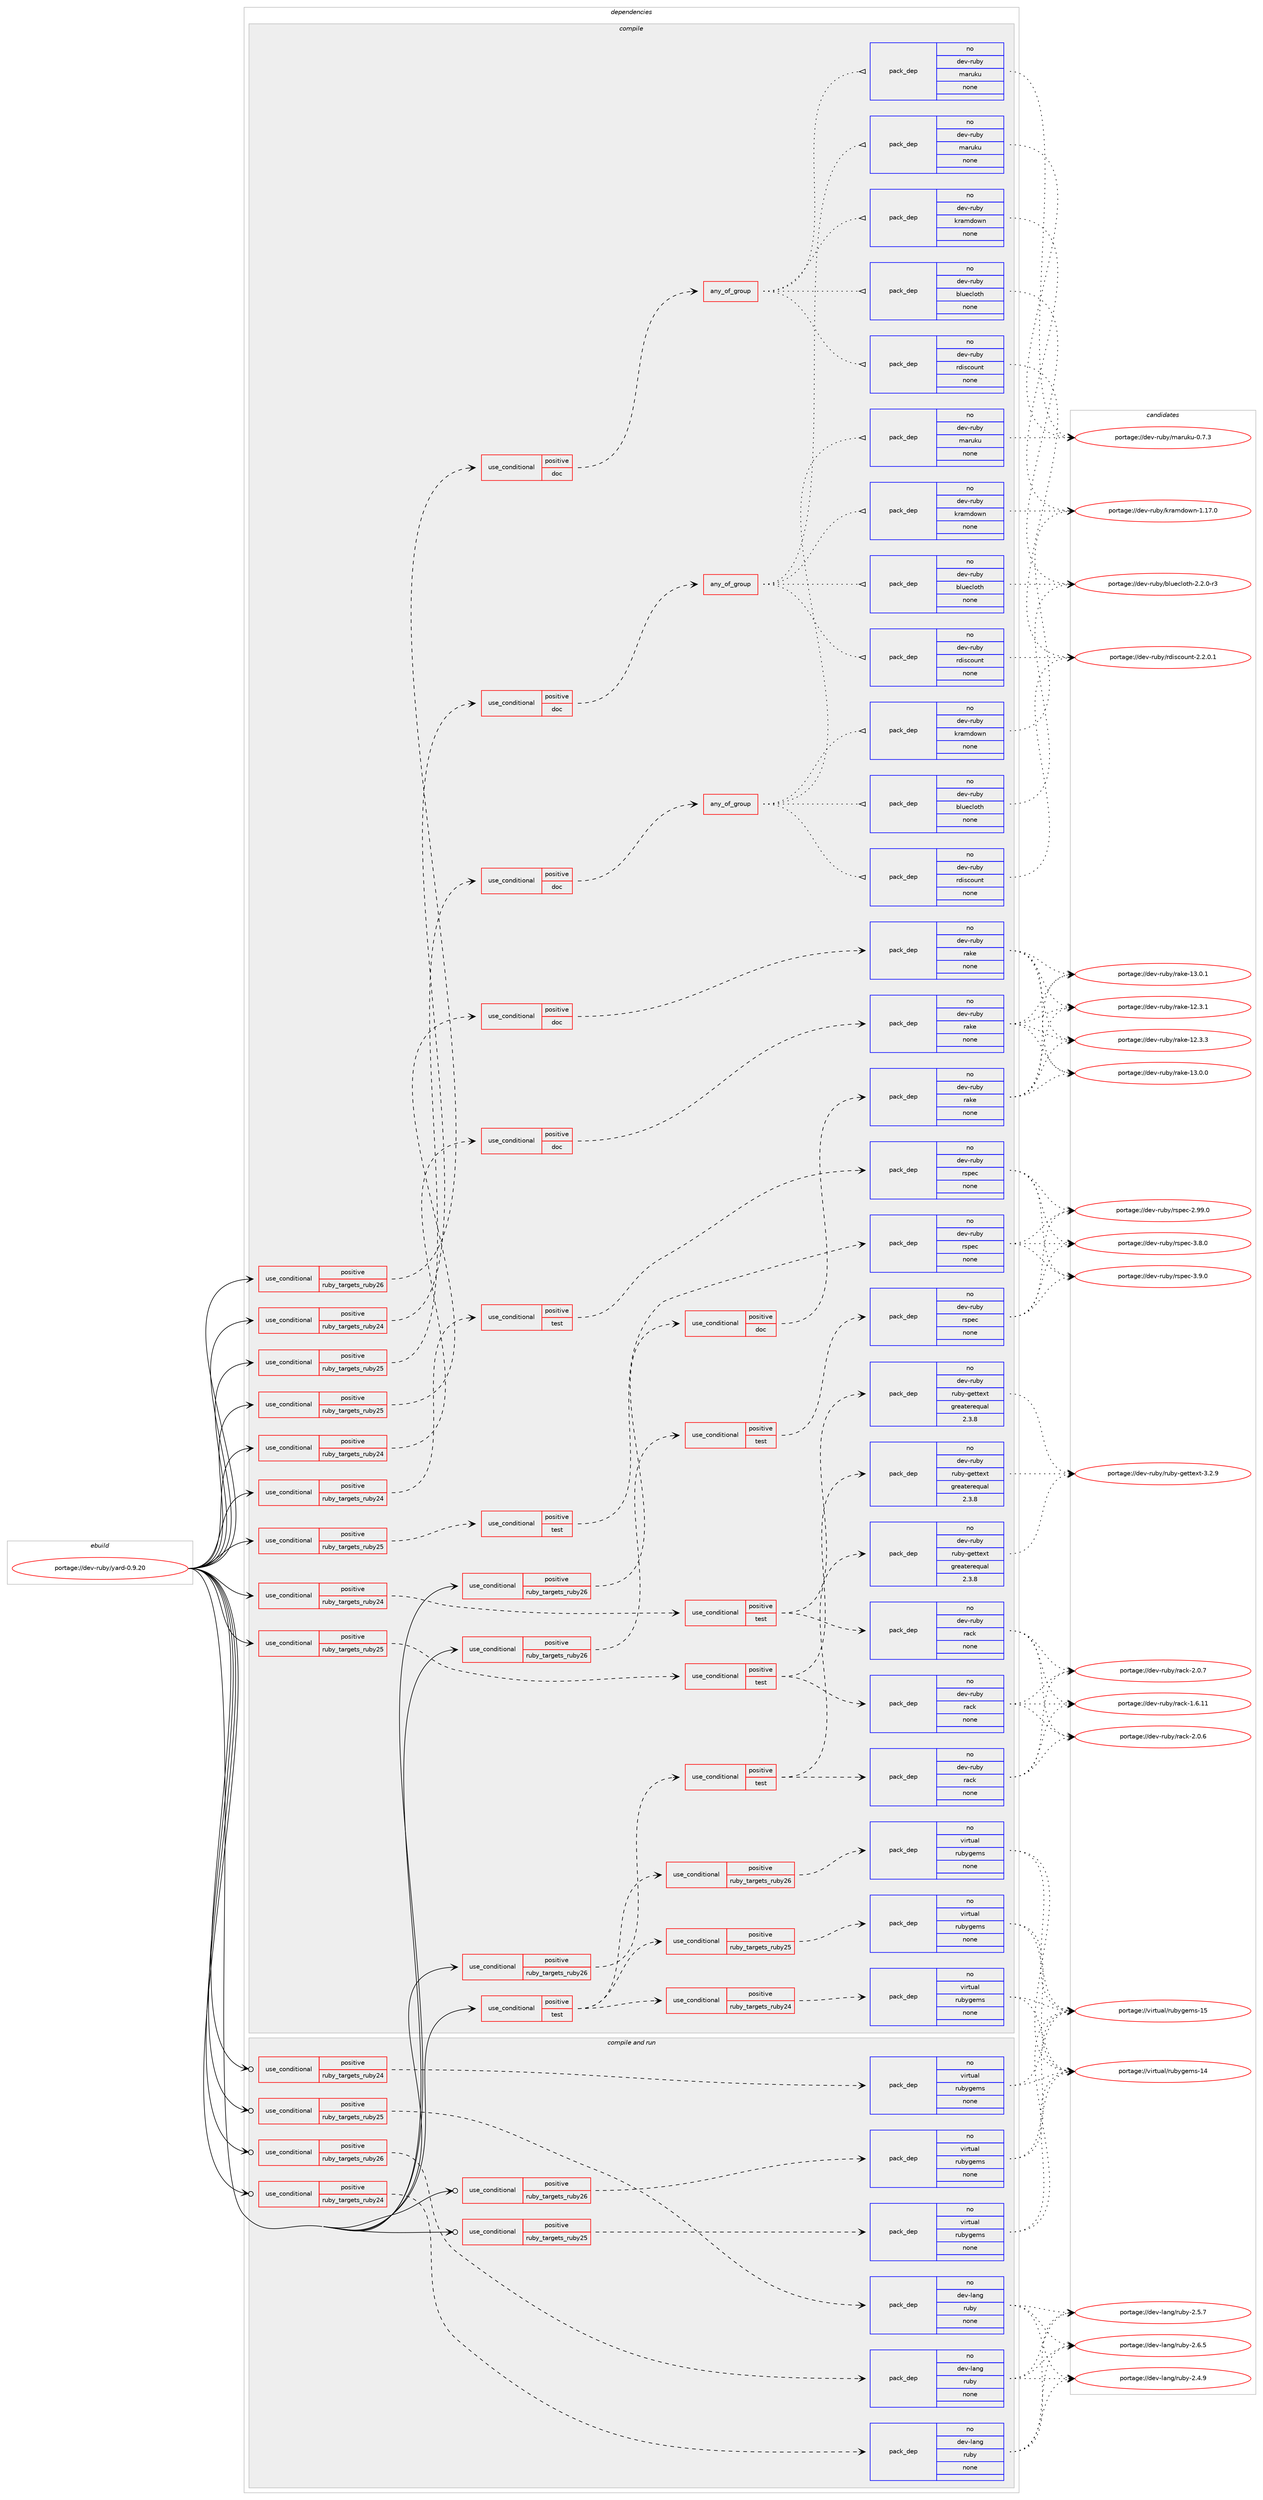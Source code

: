 digraph prolog {

# *************
# Graph options
# *************

newrank=true;
concentrate=true;
compound=true;
graph [rankdir=LR,fontname=Helvetica,fontsize=10,ranksep=1.5];#, ranksep=2.5, nodesep=0.2];
edge  [arrowhead=vee];
node  [fontname=Helvetica,fontsize=10];

# **********
# The ebuild
# **********

subgraph cluster_leftcol {
color=gray;
rank=same;
label=<<i>ebuild</i>>;
id [label="portage://dev-ruby/yard-0.9.20", color=red, width=4, href="../dev-ruby/yard-0.9.20.svg"];
}

# ****************
# The dependencies
# ****************

subgraph cluster_midcol {
color=gray;
label=<<i>dependencies</i>>;
subgraph cluster_compile {
fillcolor="#eeeeee";
style=filled;
label=<<i>compile</i>>;
subgraph cond69970 {
dependency256598 [label=<<TABLE BORDER="0" CELLBORDER="1" CELLSPACING="0" CELLPADDING="4"><TR><TD ROWSPAN="3" CELLPADDING="10">use_conditional</TD></TR><TR><TD>positive</TD></TR><TR><TD>ruby_targets_ruby24</TD></TR></TABLE>>, shape=none, color=red];
subgraph cond69971 {
dependency256599 [label=<<TABLE BORDER="0" CELLBORDER="1" CELLSPACING="0" CELLPADDING="4"><TR><TD ROWSPAN="3" CELLPADDING="10">use_conditional</TD></TR><TR><TD>positive</TD></TR><TR><TD>doc</TD></TR></TABLE>>, shape=none, color=red];
subgraph any3488 {
dependency256600 [label=<<TABLE BORDER="0" CELLBORDER="1" CELLSPACING="0" CELLPADDING="4"><TR><TD CELLPADDING="10">any_of_group</TD></TR></TABLE>>, shape=none, color=red];subgraph pack183065 {
dependency256601 [label=<<TABLE BORDER="0" CELLBORDER="1" CELLSPACING="0" CELLPADDING="4" WIDTH="220"><TR><TD ROWSPAN="6" CELLPADDING="30">pack_dep</TD></TR><TR><TD WIDTH="110">no</TD></TR><TR><TD>dev-ruby</TD></TR><TR><TD>maruku</TD></TR><TR><TD>none</TD></TR><TR><TD></TD></TR></TABLE>>, shape=none, color=blue];
}
dependency256600:e -> dependency256601:w [weight=20,style="dotted",arrowhead="oinv"];
subgraph pack183066 {
dependency256602 [label=<<TABLE BORDER="0" CELLBORDER="1" CELLSPACING="0" CELLPADDING="4" WIDTH="220"><TR><TD ROWSPAN="6" CELLPADDING="30">pack_dep</TD></TR><TR><TD WIDTH="110">no</TD></TR><TR><TD>dev-ruby</TD></TR><TR><TD>rdiscount</TD></TR><TR><TD>none</TD></TR><TR><TD></TD></TR></TABLE>>, shape=none, color=blue];
}
dependency256600:e -> dependency256602:w [weight=20,style="dotted",arrowhead="oinv"];
subgraph pack183067 {
dependency256603 [label=<<TABLE BORDER="0" CELLBORDER="1" CELLSPACING="0" CELLPADDING="4" WIDTH="220"><TR><TD ROWSPAN="6" CELLPADDING="30">pack_dep</TD></TR><TR><TD WIDTH="110">no</TD></TR><TR><TD>dev-ruby</TD></TR><TR><TD>bluecloth</TD></TR><TR><TD>none</TD></TR><TR><TD></TD></TR></TABLE>>, shape=none, color=blue];
}
dependency256600:e -> dependency256603:w [weight=20,style="dotted",arrowhead="oinv"];
subgraph pack183068 {
dependency256604 [label=<<TABLE BORDER="0" CELLBORDER="1" CELLSPACING="0" CELLPADDING="4" WIDTH="220"><TR><TD ROWSPAN="6" CELLPADDING="30">pack_dep</TD></TR><TR><TD WIDTH="110">no</TD></TR><TR><TD>dev-ruby</TD></TR><TR><TD>kramdown</TD></TR><TR><TD>none</TD></TR><TR><TD></TD></TR></TABLE>>, shape=none, color=blue];
}
dependency256600:e -> dependency256604:w [weight=20,style="dotted",arrowhead="oinv"];
}
dependency256599:e -> dependency256600:w [weight=20,style="dashed",arrowhead="vee"];
}
dependency256598:e -> dependency256599:w [weight=20,style="dashed",arrowhead="vee"];
}
id:e -> dependency256598:w [weight=20,style="solid",arrowhead="vee"];
subgraph cond69972 {
dependency256605 [label=<<TABLE BORDER="0" CELLBORDER="1" CELLSPACING="0" CELLPADDING="4"><TR><TD ROWSPAN="3" CELLPADDING="10">use_conditional</TD></TR><TR><TD>positive</TD></TR><TR><TD>ruby_targets_ruby24</TD></TR></TABLE>>, shape=none, color=red];
subgraph cond69973 {
dependency256606 [label=<<TABLE BORDER="0" CELLBORDER="1" CELLSPACING="0" CELLPADDING="4"><TR><TD ROWSPAN="3" CELLPADDING="10">use_conditional</TD></TR><TR><TD>positive</TD></TR><TR><TD>doc</TD></TR></TABLE>>, shape=none, color=red];
subgraph pack183069 {
dependency256607 [label=<<TABLE BORDER="0" CELLBORDER="1" CELLSPACING="0" CELLPADDING="4" WIDTH="220"><TR><TD ROWSPAN="6" CELLPADDING="30">pack_dep</TD></TR><TR><TD WIDTH="110">no</TD></TR><TR><TD>dev-ruby</TD></TR><TR><TD>rake</TD></TR><TR><TD>none</TD></TR><TR><TD></TD></TR></TABLE>>, shape=none, color=blue];
}
dependency256606:e -> dependency256607:w [weight=20,style="dashed",arrowhead="vee"];
}
dependency256605:e -> dependency256606:w [weight=20,style="dashed",arrowhead="vee"];
}
id:e -> dependency256605:w [weight=20,style="solid",arrowhead="vee"];
subgraph cond69974 {
dependency256608 [label=<<TABLE BORDER="0" CELLBORDER="1" CELLSPACING="0" CELLPADDING="4"><TR><TD ROWSPAN="3" CELLPADDING="10">use_conditional</TD></TR><TR><TD>positive</TD></TR><TR><TD>ruby_targets_ruby24</TD></TR></TABLE>>, shape=none, color=red];
subgraph cond69975 {
dependency256609 [label=<<TABLE BORDER="0" CELLBORDER="1" CELLSPACING="0" CELLPADDING="4"><TR><TD ROWSPAN="3" CELLPADDING="10">use_conditional</TD></TR><TR><TD>positive</TD></TR><TR><TD>test</TD></TR></TABLE>>, shape=none, color=red];
subgraph pack183070 {
dependency256610 [label=<<TABLE BORDER="0" CELLBORDER="1" CELLSPACING="0" CELLPADDING="4" WIDTH="220"><TR><TD ROWSPAN="6" CELLPADDING="30">pack_dep</TD></TR><TR><TD WIDTH="110">no</TD></TR><TR><TD>dev-ruby</TD></TR><TR><TD>rspec</TD></TR><TR><TD>none</TD></TR><TR><TD></TD></TR></TABLE>>, shape=none, color=blue];
}
dependency256609:e -> dependency256610:w [weight=20,style="dashed",arrowhead="vee"];
}
dependency256608:e -> dependency256609:w [weight=20,style="dashed",arrowhead="vee"];
}
id:e -> dependency256608:w [weight=20,style="solid",arrowhead="vee"];
subgraph cond69976 {
dependency256611 [label=<<TABLE BORDER="0" CELLBORDER="1" CELLSPACING="0" CELLPADDING="4"><TR><TD ROWSPAN="3" CELLPADDING="10">use_conditional</TD></TR><TR><TD>positive</TD></TR><TR><TD>ruby_targets_ruby24</TD></TR></TABLE>>, shape=none, color=red];
subgraph cond69977 {
dependency256612 [label=<<TABLE BORDER="0" CELLBORDER="1" CELLSPACING="0" CELLPADDING="4"><TR><TD ROWSPAN="3" CELLPADDING="10">use_conditional</TD></TR><TR><TD>positive</TD></TR><TR><TD>test</TD></TR></TABLE>>, shape=none, color=red];
subgraph pack183071 {
dependency256613 [label=<<TABLE BORDER="0" CELLBORDER="1" CELLSPACING="0" CELLPADDING="4" WIDTH="220"><TR><TD ROWSPAN="6" CELLPADDING="30">pack_dep</TD></TR><TR><TD WIDTH="110">no</TD></TR><TR><TD>dev-ruby</TD></TR><TR><TD>ruby-gettext</TD></TR><TR><TD>greaterequal</TD></TR><TR><TD>2.3.8</TD></TR></TABLE>>, shape=none, color=blue];
}
dependency256612:e -> dependency256613:w [weight=20,style="dashed",arrowhead="vee"];
subgraph pack183072 {
dependency256614 [label=<<TABLE BORDER="0" CELLBORDER="1" CELLSPACING="0" CELLPADDING="4" WIDTH="220"><TR><TD ROWSPAN="6" CELLPADDING="30">pack_dep</TD></TR><TR><TD WIDTH="110">no</TD></TR><TR><TD>dev-ruby</TD></TR><TR><TD>rack</TD></TR><TR><TD>none</TD></TR><TR><TD></TD></TR></TABLE>>, shape=none, color=blue];
}
dependency256612:e -> dependency256614:w [weight=20,style="dashed",arrowhead="vee"];
}
dependency256611:e -> dependency256612:w [weight=20,style="dashed",arrowhead="vee"];
}
id:e -> dependency256611:w [weight=20,style="solid",arrowhead="vee"];
subgraph cond69978 {
dependency256615 [label=<<TABLE BORDER="0" CELLBORDER="1" CELLSPACING="0" CELLPADDING="4"><TR><TD ROWSPAN="3" CELLPADDING="10">use_conditional</TD></TR><TR><TD>positive</TD></TR><TR><TD>ruby_targets_ruby25</TD></TR></TABLE>>, shape=none, color=red];
subgraph cond69979 {
dependency256616 [label=<<TABLE BORDER="0" CELLBORDER="1" CELLSPACING="0" CELLPADDING="4"><TR><TD ROWSPAN="3" CELLPADDING="10">use_conditional</TD></TR><TR><TD>positive</TD></TR><TR><TD>doc</TD></TR></TABLE>>, shape=none, color=red];
subgraph any3489 {
dependency256617 [label=<<TABLE BORDER="0" CELLBORDER="1" CELLSPACING="0" CELLPADDING="4"><TR><TD CELLPADDING="10">any_of_group</TD></TR></TABLE>>, shape=none, color=red];subgraph pack183073 {
dependency256618 [label=<<TABLE BORDER="0" CELLBORDER="1" CELLSPACING="0" CELLPADDING="4" WIDTH="220"><TR><TD ROWSPAN="6" CELLPADDING="30">pack_dep</TD></TR><TR><TD WIDTH="110">no</TD></TR><TR><TD>dev-ruby</TD></TR><TR><TD>maruku</TD></TR><TR><TD>none</TD></TR><TR><TD></TD></TR></TABLE>>, shape=none, color=blue];
}
dependency256617:e -> dependency256618:w [weight=20,style="dotted",arrowhead="oinv"];
subgraph pack183074 {
dependency256619 [label=<<TABLE BORDER="0" CELLBORDER="1" CELLSPACING="0" CELLPADDING="4" WIDTH="220"><TR><TD ROWSPAN="6" CELLPADDING="30">pack_dep</TD></TR><TR><TD WIDTH="110">no</TD></TR><TR><TD>dev-ruby</TD></TR><TR><TD>rdiscount</TD></TR><TR><TD>none</TD></TR><TR><TD></TD></TR></TABLE>>, shape=none, color=blue];
}
dependency256617:e -> dependency256619:w [weight=20,style="dotted",arrowhead="oinv"];
subgraph pack183075 {
dependency256620 [label=<<TABLE BORDER="0" CELLBORDER="1" CELLSPACING="0" CELLPADDING="4" WIDTH="220"><TR><TD ROWSPAN="6" CELLPADDING="30">pack_dep</TD></TR><TR><TD WIDTH="110">no</TD></TR><TR><TD>dev-ruby</TD></TR><TR><TD>bluecloth</TD></TR><TR><TD>none</TD></TR><TR><TD></TD></TR></TABLE>>, shape=none, color=blue];
}
dependency256617:e -> dependency256620:w [weight=20,style="dotted",arrowhead="oinv"];
subgraph pack183076 {
dependency256621 [label=<<TABLE BORDER="0" CELLBORDER="1" CELLSPACING="0" CELLPADDING="4" WIDTH="220"><TR><TD ROWSPAN="6" CELLPADDING="30">pack_dep</TD></TR><TR><TD WIDTH="110">no</TD></TR><TR><TD>dev-ruby</TD></TR><TR><TD>kramdown</TD></TR><TR><TD>none</TD></TR><TR><TD></TD></TR></TABLE>>, shape=none, color=blue];
}
dependency256617:e -> dependency256621:w [weight=20,style="dotted",arrowhead="oinv"];
}
dependency256616:e -> dependency256617:w [weight=20,style="dashed",arrowhead="vee"];
}
dependency256615:e -> dependency256616:w [weight=20,style="dashed",arrowhead="vee"];
}
id:e -> dependency256615:w [weight=20,style="solid",arrowhead="vee"];
subgraph cond69980 {
dependency256622 [label=<<TABLE BORDER="0" CELLBORDER="1" CELLSPACING="0" CELLPADDING="4"><TR><TD ROWSPAN="3" CELLPADDING="10">use_conditional</TD></TR><TR><TD>positive</TD></TR><TR><TD>ruby_targets_ruby25</TD></TR></TABLE>>, shape=none, color=red];
subgraph cond69981 {
dependency256623 [label=<<TABLE BORDER="0" CELLBORDER="1" CELLSPACING="0" CELLPADDING="4"><TR><TD ROWSPAN="3" CELLPADDING="10">use_conditional</TD></TR><TR><TD>positive</TD></TR><TR><TD>doc</TD></TR></TABLE>>, shape=none, color=red];
subgraph pack183077 {
dependency256624 [label=<<TABLE BORDER="0" CELLBORDER="1" CELLSPACING="0" CELLPADDING="4" WIDTH="220"><TR><TD ROWSPAN="6" CELLPADDING="30">pack_dep</TD></TR><TR><TD WIDTH="110">no</TD></TR><TR><TD>dev-ruby</TD></TR><TR><TD>rake</TD></TR><TR><TD>none</TD></TR><TR><TD></TD></TR></TABLE>>, shape=none, color=blue];
}
dependency256623:e -> dependency256624:w [weight=20,style="dashed",arrowhead="vee"];
}
dependency256622:e -> dependency256623:w [weight=20,style="dashed",arrowhead="vee"];
}
id:e -> dependency256622:w [weight=20,style="solid",arrowhead="vee"];
subgraph cond69982 {
dependency256625 [label=<<TABLE BORDER="0" CELLBORDER="1" CELLSPACING="0" CELLPADDING="4"><TR><TD ROWSPAN="3" CELLPADDING="10">use_conditional</TD></TR><TR><TD>positive</TD></TR><TR><TD>ruby_targets_ruby25</TD></TR></TABLE>>, shape=none, color=red];
subgraph cond69983 {
dependency256626 [label=<<TABLE BORDER="0" CELLBORDER="1" CELLSPACING="0" CELLPADDING="4"><TR><TD ROWSPAN="3" CELLPADDING="10">use_conditional</TD></TR><TR><TD>positive</TD></TR><TR><TD>test</TD></TR></TABLE>>, shape=none, color=red];
subgraph pack183078 {
dependency256627 [label=<<TABLE BORDER="0" CELLBORDER="1" CELLSPACING="0" CELLPADDING="4" WIDTH="220"><TR><TD ROWSPAN="6" CELLPADDING="30">pack_dep</TD></TR><TR><TD WIDTH="110">no</TD></TR><TR><TD>dev-ruby</TD></TR><TR><TD>rspec</TD></TR><TR><TD>none</TD></TR><TR><TD></TD></TR></TABLE>>, shape=none, color=blue];
}
dependency256626:e -> dependency256627:w [weight=20,style="dashed",arrowhead="vee"];
}
dependency256625:e -> dependency256626:w [weight=20,style="dashed",arrowhead="vee"];
}
id:e -> dependency256625:w [weight=20,style="solid",arrowhead="vee"];
subgraph cond69984 {
dependency256628 [label=<<TABLE BORDER="0" CELLBORDER="1" CELLSPACING="0" CELLPADDING="4"><TR><TD ROWSPAN="3" CELLPADDING="10">use_conditional</TD></TR><TR><TD>positive</TD></TR><TR><TD>ruby_targets_ruby25</TD></TR></TABLE>>, shape=none, color=red];
subgraph cond69985 {
dependency256629 [label=<<TABLE BORDER="0" CELLBORDER="1" CELLSPACING="0" CELLPADDING="4"><TR><TD ROWSPAN="3" CELLPADDING="10">use_conditional</TD></TR><TR><TD>positive</TD></TR><TR><TD>test</TD></TR></TABLE>>, shape=none, color=red];
subgraph pack183079 {
dependency256630 [label=<<TABLE BORDER="0" CELLBORDER="1" CELLSPACING="0" CELLPADDING="4" WIDTH="220"><TR><TD ROWSPAN="6" CELLPADDING="30">pack_dep</TD></TR><TR><TD WIDTH="110">no</TD></TR><TR><TD>dev-ruby</TD></TR><TR><TD>ruby-gettext</TD></TR><TR><TD>greaterequal</TD></TR><TR><TD>2.3.8</TD></TR></TABLE>>, shape=none, color=blue];
}
dependency256629:e -> dependency256630:w [weight=20,style="dashed",arrowhead="vee"];
subgraph pack183080 {
dependency256631 [label=<<TABLE BORDER="0" CELLBORDER="1" CELLSPACING="0" CELLPADDING="4" WIDTH="220"><TR><TD ROWSPAN="6" CELLPADDING="30">pack_dep</TD></TR><TR><TD WIDTH="110">no</TD></TR><TR><TD>dev-ruby</TD></TR><TR><TD>rack</TD></TR><TR><TD>none</TD></TR><TR><TD></TD></TR></TABLE>>, shape=none, color=blue];
}
dependency256629:e -> dependency256631:w [weight=20,style="dashed",arrowhead="vee"];
}
dependency256628:e -> dependency256629:w [weight=20,style="dashed",arrowhead="vee"];
}
id:e -> dependency256628:w [weight=20,style="solid",arrowhead="vee"];
subgraph cond69986 {
dependency256632 [label=<<TABLE BORDER="0" CELLBORDER="1" CELLSPACING="0" CELLPADDING="4"><TR><TD ROWSPAN="3" CELLPADDING="10">use_conditional</TD></TR><TR><TD>positive</TD></TR><TR><TD>ruby_targets_ruby26</TD></TR></TABLE>>, shape=none, color=red];
subgraph cond69987 {
dependency256633 [label=<<TABLE BORDER="0" CELLBORDER="1" CELLSPACING="0" CELLPADDING="4"><TR><TD ROWSPAN="3" CELLPADDING="10">use_conditional</TD></TR><TR><TD>positive</TD></TR><TR><TD>doc</TD></TR></TABLE>>, shape=none, color=red];
subgraph any3490 {
dependency256634 [label=<<TABLE BORDER="0" CELLBORDER="1" CELLSPACING="0" CELLPADDING="4"><TR><TD CELLPADDING="10">any_of_group</TD></TR></TABLE>>, shape=none, color=red];subgraph pack183081 {
dependency256635 [label=<<TABLE BORDER="0" CELLBORDER="1" CELLSPACING="0" CELLPADDING="4" WIDTH="220"><TR><TD ROWSPAN="6" CELLPADDING="30">pack_dep</TD></TR><TR><TD WIDTH="110">no</TD></TR><TR><TD>dev-ruby</TD></TR><TR><TD>maruku</TD></TR><TR><TD>none</TD></TR><TR><TD></TD></TR></TABLE>>, shape=none, color=blue];
}
dependency256634:e -> dependency256635:w [weight=20,style="dotted",arrowhead="oinv"];
subgraph pack183082 {
dependency256636 [label=<<TABLE BORDER="0" CELLBORDER="1" CELLSPACING="0" CELLPADDING="4" WIDTH="220"><TR><TD ROWSPAN="6" CELLPADDING="30">pack_dep</TD></TR><TR><TD WIDTH="110">no</TD></TR><TR><TD>dev-ruby</TD></TR><TR><TD>rdiscount</TD></TR><TR><TD>none</TD></TR><TR><TD></TD></TR></TABLE>>, shape=none, color=blue];
}
dependency256634:e -> dependency256636:w [weight=20,style="dotted",arrowhead="oinv"];
subgraph pack183083 {
dependency256637 [label=<<TABLE BORDER="0" CELLBORDER="1" CELLSPACING="0" CELLPADDING="4" WIDTH="220"><TR><TD ROWSPAN="6" CELLPADDING="30">pack_dep</TD></TR><TR><TD WIDTH="110">no</TD></TR><TR><TD>dev-ruby</TD></TR><TR><TD>bluecloth</TD></TR><TR><TD>none</TD></TR><TR><TD></TD></TR></TABLE>>, shape=none, color=blue];
}
dependency256634:e -> dependency256637:w [weight=20,style="dotted",arrowhead="oinv"];
subgraph pack183084 {
dependency256638 [label=<<TABLE BORDER="0" CELLBORDER="1" CELLSPACING="0" CELLPADDING="4" WIDTH="220"><TR><TD ROWSPAN="6" CELLPADDING="30">pack_dep</TD></TR><TR><TD WIDTH="110">no</TD></TR><TR><TD>dev-ruby</TD></TR><TR><TD>kramdown</TD></TR><TR><TD>none</TD></TR><TR><TD></TD></TR></TABLE>>, shape=none, color=blue];
}
dependency256634:e -> dependency256638:w [weight=20,style="dotted",arrowhead="oinv"];
}
dependency256633:e -> dependency256634:w [weight=20,style="dashed",arrowhead="vee"];
}
dependency256632:e -> dependency256633:w [weight=20,style="dashed",arrowhead="vee"];
}
id:e -> dependency256632:w [weight=20,style="solid",arrowhead="vee"];
subgraph cond69988 {
dependency256639 [label=<<TABLE BORDER="0" CELLBORDER="1" CELLSPACING="0" CELLPADDING="4"><TR><TD ROWSPAN="3" CELLPADDING="10">use_conditional</TD></TR><TR><TD>positive</TD></TR><TR><TD>ruby_targets_ruby26</TD></TR></TABLE>>, shape=none, color=red];
subgraph cond69989 {
dependency256640 [label=<<TABLE BORDER="0" CELLBORDER="1" CELLSPACING="0" CELLPADDING="4"><TR><TD ROWSPAN="3" CELLPADDING="10">use_conditional</TD></TR><TR><TD>positive</TD></TR><TR><TD>doc</TD></TR></TABLE>>, shape=none, color=red];
subgraph pack183085 {
dependency256641 [label=<<TABLE BORDER="0" CELLBORDER="1" CELLSPACING="0" CELLPADDING="4" WIDTH="220"><TR><TD ROWSPAN="6" CELLPADDING="30">pack_dep</TD></TR><TR><TD WIDTH="110">no</TD></TR><TR><TD>dev-ruby</TD></TR><TR><TD>rake</TD></TR><TR><TD>none</TD></TR><TR><TD></TD></TR></TABLE>>, shape=none, color=blue];
}
dependency256640:e -> dependency256641:w [weight=20,style="dashed",arrowhead="vee"];
}
dependency256639:e -> dependency256640:w [weight=20,style="dashed",arrowhead="vee"];
}
id:e -> dependency256639:w [weight=20,style="solid",arrowhead="vee"];
subgraph cond69990 {
dependency256642 [label=<<TABLE BORDER="0" CELLBORDER="1" CELLSPACING="0" CELLPADDING="4"><TR><TD ROWSPAN="3" CELLPADDING="10">use_conditional</TD></TR><TR><TD>positive</TD></TR><TR><TD>ruby_targets_ruby26</TD></TR></TABLE>>, shape=none, color=red];
subgraph cond69991 {
dependency256643 [label=<<TABLE BORDER="0" CELLBORDER="1" CELLSPACING="0" CELLPADDING="4"><TR><TD ROWSPAN="3" CELLPADDING="10">use_conditional</TD></TR><TR><TD>positive</TD></TR><TR><TD>test</TD></TR></TABLE>>, shape=none, color=red];
subgraph pack183086 {
dependency256644 [label=<<TABLE BORDER="0" CELLBORDER="1" CELLSPACING="0" CELLPADDING="4" WIDTH="220"><TR><TD ROWSPAN="6" CELLPADDING="30">pack_dep</TD></TR><TR><TD WIDTH="110">no</TD></TR><TR><TD>dev-ruby</TD></TR><TR><TD>rspec</TD></TR><TR><TD>none</TD></TR><TR><TD></TD></TR></TABLE>>, shape=none, color=blue];
}
dependency256643:e -> dependency256644:w [weight=20,style="dashed",arrowhead="vee"];
}
dependency256642:e -> dependency256643:w [weight=20,style="dashed",arrowhead="vee"];
}
id:e -> dependency256642:w [weight=20,style="solid",arrowhead="vee"];
subgraph cond69992 {
dependency256645 [label=<<TABLE BORDER="0" CELLBORDER="1" CELLSPACING="0" CELLPADDING="4"><TR><TD ROWSPAN="3" CELLPADDING="10">use_conditional</TD></TR><TR><TD>positive</TD></TR><TR><TD>ruby_targets_ruby26</TD></TR></TABLE>>, shape=none, color=red];
subgraph cond69993 {
dependency256646 [label=<<TABLE BORDER="0" CELLBORDER="1" CELLSPACING="0" CELLPADDING="4"><TR><TD ROWSPAN="3" CELLPADDING="10">use_conditional</TD></TR><TR><TD>positive</TD></TR><TR><TD>test</TD></TR></TABLE>>, shape=none, color=red];
subgraph pack183087 {
dependency256647 [label=<<TABLE BORDER="0" CELLBORDER="1" CELLSPACING="0" CELLPADDING="4" WIDTH="220"><TR><TD ROWSPAN="6" CELLPADDING="30">pack_dep</TD></TR><TR><TD WIDTH="110">no</TD></TR><TR><TD>dev-ruby</TD></TR><TR><TD>ruby-gettext</TD></TR><TR><TD>greaterequal</TD></TR><TR><TD>2.3.8</TD></TR></TABLE>>, shape=none, color=blue];
}
dependency256646:e -> dependency256647:w [weight=20,style="dashed",arrowhead="vee"];
subgraph pack183088 {
dependency256648 [label=<<TABLE BORDER="0" CELLBORDER="1" CELLSPACING="0" CELLPADDING="4" WIDTH="220"><TR><TD ROWSPAN="6" CELLPADDING="30">pack_dep</TD></TR><TR><TD WIDTH="110">no</TD></TR><TR><TD>dev-ruby</TD></TR><TR><TD>rack</TD></TR><TR><TD>none</TD></TR><TR><TD></TD></TR></TABLE>>, shape=none, color=blue];
}
dependency256646:e -> dependency256648:w [weight=20,style="dashed",arrowhead="vee"];
}
dependency256645:e -> dependency256646:w [weight=20,style="dashed",arrowhead="vee"];
}
id:e -> dependency256645:w [weight=20,style="solid",arrowhead="vee"];
subgraph cond69994 {
dependency256649 [label=<<TABLE BORDER="0" CELLBORDER="1" CELLSPACING="0" CELLPADDING="4"><TR><TD ROWSPAN="3" CELLPADDING="10">use_conditional</TD></TR><TR><TD>positive</TD></TR><TR><TD>test</TD></TR></TABLE>>, shape=none, color=red];
subgraph cond69995 {
dependency256650 [label=<<TABLE BORDER="0" CELLBORDER="1" CELLSPACING="0" CELLPADDING="4"><TR><TD ROWSPAN="3" CELLPADDING="10">use_conditional</TD></TR><TR><TD>positive</TD></TR><TR><TD>ruby_targets_ruby24</TD></TR></TABLE>>, shape=none, color=red];
subgraph pack183089 {
dependency256651 [label=<<TABLE BORDER="0" CELLBORDER="1" CELLSPACING="0" CELLPADDING="4" WIDTH="220"><TR><TD ROWSPAN="6" CELLPADDING="30">pack_dep</TD></TR><TR><TD WIDTH="110">no</TD></TR><TR><TD>virtual</TD></TR><TR><TD>rubygems</TD></TR><TR><TD>none</TD></TR><TR><TD></TD></TR></TABLE>>, shape=none, color=blue];
}
dependency256650:e -> dependency256651:w [weight=20,style="dashed",arrowhead="vee"];
}
dependency256649:e -> dependency256650:w [weight=20,style="dashed",arrowhead="vee"];
subgraph cond69996 {
dependency256652 [label=<<TABLE BORDER="0" CELLBORDER="1" CELLSPACING="0" CELLPADDING="4"><TR><TD ROWSPAN="3" CELLPADDING="10">use_conditional</TD></TR><TR><TD>positive</TD></TR><TR><TD>ruby_targets_ruby25</TD></TR></TABLE>>, shape=none, color=red];
subgraph pack183090 {
dependency256653 [label=<<TABLE BORDER="0" CELLBORDER="1" CELLSPACING="0" CELLPADDING="4" WIDTH="220"><TR><TD ROWSPAN="6" CELLPADDING="30">pack_dep</TD></TR><TR><TD WIDTH="110">no</TD></TR><TR><TD>virtual</TD></TR><TR><TD>rubygems</TD></TR><TR><TD>none</TD></TR><TR><TD></TD></TR></TABLE>>, shape=none, color=blue];
}
dependency256652:e -> dependency256653:w [weight=20,style="dashed",arrowhead="vee"];
}
dependency256649:e -> dependency256652:w [weight=20,style="dashed",arrowhead="vee"];
subgraph cond69997 {
dependency256654 [label=<<TABLE BORDER="0" CELLBORDER="1" CELLSPACING="0" CELLPADDING="4"><TR><TD ROWSPAN="3" CELLPADDING="10">use_conditional</TD></TR><TR><TD>positive</TD></TR><TR><TD>ruby_targets_ruby26</TD></TR></TABLE>>, shape=none, color=red];
subgraph pack183091 {
dependency256655 [label=<<TABLE BORDER="0" CELLBORDER="1" CELLSPACING="0" CELLPADDING="4" WIDTH="220"><TR><TD ROWSPAN="6" CELLPADDING="30">pack_dep</TD></TR><TR><TD WIDTH="110">no</TD></TR><TR><TD>virtual</TD></TR><TR><TD>rubygems</TD></TR><TR><TD>none</TD></TR><TR><TD></TD></TR></TABLE>>, shape=none, color=blue];
}
dependency256654:e -> dependency256655:w [weight=20,style="dashed",arrowhead="vee"];
}
dependency256649:e -> dependency256654:w [weight=20,style="dashed",arrowhead="vee"];
}
id:e -> dependency256649:w [weight=20,style="solid",arrowhead="vee"];
}
subgraph cluster_compileandrun {
fillcolor="#eeeeee";
style=filled;
label=<<i>compile and run</i>>;
subgraph cond69998 {
dependency256656 [label=<<TABLE BORDER="0" CELLBORDER="1" CELLSPACING="0" CELLPADDING="4"><TR><TD ROWSPAN="3" CELLPADDING="10">use_conditional</TD></TR><TR><TD>positive</TD></TR><TR><TD>ruby_targets_ruby24</TD></TR></TABLE>>, shape=none, color=red];
subgraph pack183092 {
dependency256657 [label=<<TABLE BORDER="0" CELLBORDER="1" CELLSPACING="0" CELLPADDING="4" WIDTH="220"><TR><TD ROWSPAN="6" CELLPADDING="30">pack_dep</TD></TR><TR><TD WIDTH="110">no</TD></TR><TR><TD>dev-lang</TD></TR><TR><TD>ruby</TD></TR><TR><TD>none</TD></TR><TR><TD></TD></TR></TABLE>>, shape=none, color=blue];
}
dependency256656:e -> dependency256657:w [weight=20,style="dashed",arrowhead="vee"];
}
id:e -> dependency256656:w [weight=20,style="solid",arrowhead="odotvee"];
subgraph cond69999 {
dependency256658 [label=<<TABLE BORDER="0" CELLBORDER="1" CELLSPACING="0" CELLPADDING="4"><TR><TD ROWSPAN="3" CELLPADDING="10">use_conditional</TD></TR><TR><TD>positive</TD></TR><TR><TD>ruby_targets_ruby24</TD></TR></TABLE>>, shape=none, color=red];
subgraph pack183093 {
dependency256659 [label=<<TABLE BORDER="0" CELLBORDER="1" CELLSPACING="0" CELLPADDING="4" WIDTH="220"><TR><TD ROWSPAN="6" CELLPADDING="30">pack_dep</TD></TR><TR><TD WIDTH="110">no</TD></TR><TR><TD>virtual</TD></TR><TR><TD>rubygems</TD></TR><TR><TD>none</TD></TR><TR><TD></TD></TR></TABLE>>, shape=none, color=blue];
}
dependency256658:e -> dependency256659:w [weight=20,style="dashed",arrowhead="vee"];
}
id:e -> dependency256658:w [weight=20,style="solid",arrowhead="odotvee"];
subgraph cond70000 {
dependency256660 [label=<<TABLE BORDER="0" CELLBORDER="1" CELLSPACING="0" CELLPADDING="4"><TR><TD ROWSPAN="3" CELLPADDING="10">use_conditional</TD></TR><TR><TD>positive</TD></TR><TR><TD>ruby_targets_ruby25</TD></TR></TABLE>>, shape=none, color=red];
subgraph pack183094 {
dependency256661 [label=<<TABLE BORDER="0" CELLBORDER="1" CELLSPACING="0" CELLPADDING="4" WIDTH="220"><TR><TD ROWSPAN="6" CELLPADDING="30">pack_dep</TD></TR><TR><TD WIDTH="110">no</TD></TR><TR><TD>dev-lang</TD></TR><TR><TD>ruby</TD></TR><TR><TD>none</TD></TR><TR><TD></TD></TR></TABLE>>, shape=none, color=blue];
}
dependency256660:e -> dependency256661:w [weight=20,style="dashed",arrowhead="vee"];
}
id:e -> dependency256660:w [weight=20,style="solid",arrowhead="odotvee"];
subgraph cond70001 {
dependency256662 [label=<<TABLE BORDER="0" CELLBORDER="1" CELLSPACING="0" CELLPADDING="4"><TR><TD ROWSPAN="3" CELLPADDING="10">use_conditional</TD></TR><TR><TD>positive</TD></TR><TR><TD>ruby_targets_ruby25</TD></TR></TABLE>>, shape=none, color=red];
subgraph pack183095 {
dependency256663 [label=<<TABLE BORDER="0" CELLBORDER="1" CELLSPACING="0" CELLPADDING="4" WIDTH="220"><TR><TD ROWSPAN="6" CELLPADDING="30">pack_dep</TD></TR><TR><TD WIDTH="110">no</TD></TR><TR><TD>virtual</TD></TR><TR><TD>rubygems</TD></TR><TR><TD>none</TD></TR><TR><TD></TD></TR></TABLE>>, shape=none, color=blue];
}
dependency256662:e -> dependency256663:w [weight=20,style="dashed",arrowhead="vee"];
}
id:e -> dependency256662:w [weight=20,style="solid",arrowhead="odotvee"];
subgraph cond70002 {
dependency256664 [label=<<TABLE BORDER="0" CELLBORDER="1" CELLSPACING="0" CELLPADDING="4"><TR><TD ROWSPAN="3" CELLPADDING="10">use_conditional</TD></TR><TR><TD>positive</TD></TR><TR><TD>ruby_targets_ruby26</TD></TR></TABLE>>, shape=none, color=red];
subgraph pack183096 {
dependency256665 [label=<<TABLE BORDER="0" CELLBORDER="1" CELLSPACING="0" CELLPADDING="4" WIDTH="220"><TR><TD ROWSPAN="6" CELLPADDING="30">pack_dep</TD></TR><TR><TD WIDTH="110">no</TD></TR><TR><TD>dev-lang</TD></TR><TR><TD>ruby</TD></TR><TR><TD>none</TD></TR><TR><TD></TD></TR></TABLE>>, shape=none, color=blue];
}
dependency256664:e -> dependency256665:w [weight=20,style="dashed",arrowhead="vee"];
}
id:e -> dependency256664:w [weight=20,style="solid",arrowhead="odotvee"];
subgraph cond70003 {
dependency256666 [label=<<TABLE BORDER="0" CELLBORDER="1" CELLSPACING="0" CELLPADDING="4"><TR><TD ROWSPAN="3" CELLPADDING="10">use_conditional</TD></TR><TR><TD>positive</TD></TR><TR><TD>ruby_targets_ruby26</TD></TR></TABLE>>, shape=none, color=red];
subgraph pack183097 {
dependency256667 [label=<<TABLE BORDER="0" CELLBORDER="1" CELLSPACING="0" CELLPADDING="4" WIDTH="220"><TR><TD ROWSPAN="6" CELLPADDING="30">pack_dep</TD></TR><TR><TD WIDTH="110">no</TD></TR><TR><TD>virtual</TD></TR><TR><TD>rubygems</TD></TR><TR><TD>none</TD></TR><TR><TD></TD></TR></TABLE>>, shape=none, color=blue];
}
dependency256666:e -> dependency256667:w [weight=20,style="dashed",arrowhead="vee"];
}
id:e -> dependency256666:w [weight=20,style="solid",arrowhead="odotvee"];
}
subgraph cluster_run {
fillcolor="#eeeeee";
style=filled;
label=<<i>run</i>>;
}
}

# **************
# The candidates
# **************

subgraph cluster_choices {
rank=same;
color=gray;
label=<<i>candidates</i>>;

subgraph choice183065 {
color=black;
nodesep=1;
choiceportage10010111845114117981214710997114117107117454846554651 [label="portage://dev-ruby/maruku-0.7.3", color=red, width=4,href="../dev-ruby/maruku-0.7.3.svg"];
dependency256601:e -> choiceportage10010111845114117981214710997114117107117454846554651:w [style=dotted,weight="100"];
}
subgraph choice183066 {
color=black;
nodesep=1;
choiceportage100101118451141179812147114100105115991111171101164550465046484649 [label="portage://dev-ruby/rdiscount-2.2.0.1", color=red, width=4,href="../dev-ruby/rdiscount-2.2.0.1.svg"];
dependency256602:e -> choiceportage100101118451141179812147114100105115991111171101164550465046484649:w [style=dotted,weight="100"];
}
subgraph choice183067 {
color=black;
nodesep=1;
choiceportage10010111845114117981214798108117101991081111161044550465046484511451 [label="portage://dev-ruby/bluecloth-2.2.0-r3", color=red, width=4,href="../dev-ruby/bluecloth-2.2.0-r3.svg"];
dependency256603:e -> choiceportage10010111845114117981214798108117101991081111161044550465046484511451:w [style=dotted,weight="100"];
}
subgraph choice183068 {
color=black;
nodesep=1;
choiceportage1001011184511411798121471071149710910011111911045494649554648 [label="portage://dev-ruby/kramdown-1.17.0", color=red, width=4,href="../dev-ruby/kramdown-1.17.0.svg"];
dependency256604:e -> choiceportage1001011184511411798121471071149710910011111911045494649554648:w [style=dotted,weight="100"];
}
subgraph choice183069 {
color=black;
nodesep=1;
choiceportage1001011184511411798121471149710710145495046514649 [label="portage://dev-ruby/rake-12.3.1", color=red, width=4,href="../dev-ruby/rake-12.3.1.svg"];
choiceportage1001011184511411798121471149710710145495046514651 [label="portage://dev-ruby/rake-12.3.3", color=red, width=4,href="../dev-ruby/rake-12.3.3.svg"];
choiceportage1001011184511411798121471149710710145495146484648 [label="portage://dev-ruby/rake-13.0.0", color=red, width=4,href="../dev-ruby/rake-13.0.0.svg"];
choiceportage1001011184511411798121471149710710145495146484649 [label="portage://dev-ruby/rake-13.0.1", color=red, width=4,href="../dev-ruby/rake-13.0.1.svg"];
dependency256607:e -> choiceportage1001011184511411798121471149710710145495046514649:w [style=dotted,weight="100"];
dependency256607:e -> choiceportage1001011184511411798121471149710710145495046514651:w [style=dotted,weight="100"];
dependency256607:e -> choiceportage1001011184511411798121471149710710145495146484648:w [style=dotted,weight="100"];
dependency256607:e -> choiceportage1001011184511411798121471149710710145495146484649:w [style=dotted,weight="100"];
}
subgraph choice183070 {
color=black;
nodesep=1;
choiceportage1001011184511411798121471141151121019945504657574648 [label="portage://dev-ruby/rspec-2.99.0", color=red, width=4,href="../dev-ruby/rspec-2.99.0.svg"];
choiceportage10010111845114117981214711411511210199455146564648 [label="portage://dev-ruby/rspec-3.8.0", color=red, width=4,href="../dev-ruby/rspec-3.8.0.svg"];
choiceportage10010111845114117981214711411511210199455146574648 [label="portage://dev-ruby/rspec-3.9.0", color=red, width=4,href="../dev-ruby/rspec-3.9.0.svg"];
dependency256610:e -> choiceportage1001011184511411798121471141151121019945504657574648:w [style=dotted,weight="100"];
dependency256610:e -> choiceportage10010111845114117981214711411511210199455146564648:w [style=dotted,weight="100"];
dependency256610:e -> choiceportage10010111845114117981214711411511210199455146574648:w [style=dotted,weight="100"];
}
subgraph choice183071 {
color=black;
nodesep=1;
choiceportage1001011184511411798121471141179812145103101116116101120116455146504657 [label="portage://dev-ruby/ruby-gettext-3.2.9", color=red, width=4,href="../dev-ruby/ruby-gettext-3.2.9.svg"];
dependency256613:e -> choiceportage1001011184511411798121471141179812145103101116116101120116455146504657:w [style=dotted,weight="100"];
}
subgraph choice183072 {
color=black;
nodesep=1;
choiceportage100101118451141179812147114979910745494654464949 [label="portage://dev-ruby/rack-1.6.11", color=red, width=4,href="../dev-ruby/rack-1.6.11.svg"];
choiceportage1001011184511411798121471149799107455046484654 [label="portage://dev-ruby/rack-2.0.6", color=red, width=4,href="../dev-ruby/rack-2.0.6.svg"];
choiceportage1001011184511411798121471149799107455046484655 [label="portage://dev-ruby/rack-2.0.7", color=red, width=4,href="../dev-ruby/rack-2.0.7.svg"];
dependency256614:e -> choiceportage100101118451141179812147114979910745494654464949:w [style=dotted,weight="100"];
dependency256614:e -> choiceportage1001011184511411798121471149799107455046484654:w [style=dotted,weight="100"];
dependency256614:e -> choiceportage1001011184511411798121471149799107455046484655:w [style=dotted,weight="100"];
}
subgraph choice183073 {
color=black;
nodesep=1;
choiceportage10010111845114117981214710997114117107117454846554651 [label="portage://dev-ruby/maruku-0.7.3", color=red, width=4,href="../dev-ruby/maruku-0.7.3.svg"];
dependency256618:e -> choiceportage10010111845114117981214710997114117107117454846554651:w [style=dotted,weight="100"];
}
subgraph choice183074 {
color=black;
nodesep=1;
choiceportage100101118451141179812147114100105115991111171101164550465046484649 [label="portage://dev-ruby/rdiscount-2.2.0.1", color=red, width=4,href="../dev-ruby/rdiscount-2.2.0.1.svg"];
dependency256619:e -> choiceportage100101118451141179812147114100105115991111171101164550465046484649:w [style=dotted,weight="100"];
}
subgraph choice183075 {
color=black;
nodesep=1;
choiceportage10010111845114117981214798108117101991081111161044550465046484511451 [label="portage://dev-ruby/bluecloth-2.2.0-r3", color=red, width=4,href="../dev-ruby/bluecloth-2.2.0-r3.svg"];
dependency256620:e -> choiceportage10010111845114117981214798108117101991081111161044550465046484511451:w [style=dotted,weight="100"];
}
subgraph choice183076 {
color=black;
nodesep=1;
choiceportage1001011184511411798121471071149710910011111911045494649554648 [label="portage://dev-ruby/kramdown-1.17.0", color=red, width=4,href="../dev-ruby/kramdown-1.17.0.svg"];
dependency256621:e -> choiceportage1001011184511411798121471071149710910011111911045494649554648:w [style=dotted,weight="100"];
}
subgraph choice183077 {
color=black;
nodesep=1;
choiceportage1001011184511411798121471149710710145495046514649 [label="portage://dev-ruby/rake-12.3.1", color=red, width=4,href="../dev-ruby/rake-12.3.1.svg"];
choiceportage1001011184511411798121471149710710145495046514651 [label="portage://dev-ruby/rake-12.3.3", color=red, width=4,href="../dev-ruby/rake-12.3.3.svg"];
choiceportage1001011184511411798121471149710710145495146484648 [label="portage://dev-ruby/rake-13.0.0", color=red, width=4,href="../dev-ruby/rake-13.0.0.svg"];
choiceportage1001011184511411798121471149710710145495146484649 [label="portage://dev-ruby/rake-13.0.1", color=red, width=4,href="../dev-ruby/rake-13.0.1.svg"];
dependency256624:e -> choiceportage1001011184511411798121471149710710145495046514649:w [style=dotted,weight="100"];
dependency256624:e -> choiceportage1001011184511411798121471149710710145495046514651:w [style=dotted,weight="100"];
dependency256624:e -> choiceportage1001011184511411798121471149710710145495146484648:w [style=dotted,weight="100"];
dependency256624:e -> choiceportage1001011184511411798121471149710710145495146484649:w [style=dotted,weight="100"];
}
subgraph choice183078 {
color=black;
nodesep=1;
choiceportage1001011184511411798121471141151121019945504657574648 [label="portage://dev-ruby/rspec-2.99.0", color=red, width=4,href="../dev-ruby/rspec-2.99.0.svg"];
choiceportage10010111845114117981214711411511210199455146564648 [label="portage://dev-ruby/rspec-3.8.0", color=red, width=4,href="../dev-ruby/rspec-3.8.0.svg"];
choiceportage10010111845114117981214711411511210199455146574648 [label="portage://dev-ruby/rspec-3.9.0", color=red, width=4,href="../dev-ruby/rspec-3.9.0.svg"];
dependency256627:e -> choiceportage1001011184511411798121471141151121019945504657574648:w [style=dotted,weight="100"];
dependency256627:e -> choiceportage10010111845114117981214711411511210199455146564648:w [style=dotted,weight="100"];
dependency256627:e -> choiceportage10010111845114117981214711411511210199455146574648:w [style=dotted,weight="100"];
}
subgraph choice183079 {
color=black;
nodesep=1;
choiceportage1001011184511411798121471141179812145103101116116101120116455146504657 [label="portage://dev-ruby/ruby-gettext-3.2.9", color=red, width=4,href="../dev-ruby/ruby-gettext-3.2.9.svg"];
dependency256630:e -> choiceportage1001011184511411798121471141179812145103101116116101120116455146504657:w [style=dotted,weight="100"];
}
subgraph choice183080 {
color=black;
nodesep=1;
choiceportage100101118451141179812147114979910745494654464949 [label="portage://dev-ruby/rack-1.6.11", color=red, width=4,href="../dev-ruby/rack-1.6.11.svg"];
choiceportage1001011184511411798121471149799107455046484654 [label="portage://dev-ruby/rack-2.0.6", color=red, width=4,href="../dev-ruby/rack-2.0.6.svg"];
choiceportage1001011184511411798121471149799107455046484655 [label="portage://dev-ruby/rack-2.0.7", color=red, width=4,href="../dev-ruby/rack-2.0.7.svg"];
dependency256631:e -> choiceportage100101118451141179812147114979910745494654464949:w [style=dotted,weight="100"];
dependency256631:e -> choiceportage1001011184511411798121471149799107455046484654:w [style=dotted,weight="100"];
dependency256631:e -> choiceportage1001011184511411798121471149799107455046484655:w [style=dotted,weight="100"];
}
subgraph choice183081 {
color=black;
nodesep=1;
choiceportage10010111845114117981214710997114117107117454846554651 [label="portage://dev-ruby/maruku-0.7.3", color=red, width=4,href="../dev-ruby/maruku-0.7.3.svg"];
dependency256635:e -> choiceportage10010111845114117981214710997114117107117454846554651:w [style=dotted,weight="100"];
}
subgraph choice183082 {
color=black;
nodesep=1;
choiceportage100101118451141179812147114100105115991111171101164550465046484649 [label="portage://dev-ruby/rdiscount-2.2.0.1", color=red, width=4,href="../dev-ruby/rdiscount-2.2.0.1.svg"];
dependency256636:e -> choiceportage100101118451141179812147114100105115991111171101164550465046484649:w [style=dotted,weight="100"];
}
subgraph choice183083 {
color=black;
nodesep=1;
choiceportage10010111845114117981214798108117101991081111161044550465046484511451 [label="portage://dev-ruby/bluecloth-2.2.0-r3", color=red, width=4,href="../dev-ruby/bluecloth-2.2.0-r3.svg"];
dependency256637:e -> choiceportage10010111845114117981214798108117101991081111161044550465046484511451:w [style=dotted,weight="100"];
}
subgraph choice183084 {
color=black;
nodesep=1;
choiceportage1001011184511411798121471071149710910011111911045494649554648 [label="portage://dev-ruby/kramdown-1.17.0", color=red, width=4,href="../dev-ruby/kramdown-1.17.0.svg"];
dependency256638:e -> choiceportage1001011184511411798121471071149710910011111911045494649554648:w [style=dotted,weight="100"];
}
subgraph choice183085 {
color=black;
nodesep=1;
choiceportage1001011184511411798121471149710710145495046514649 [label="portage://dev-ruby/rake-12.3.1", color=red, width=4,href="../dev-ruby/rake-12.3.1.svg"];
choiceportage1001011184511411798121471149710710145495046514651 [label="portage://dev-ruby/rake-12.3.3", color=red, width=4,href="../dev-ruby/rake-12.3.3.svg"];
choiceportage1001011184511411798121471149710710145495146484648 [label="portage://dev-ruby/rake-13.0.0", color=red, width=4,href="../dev-ruby/rake-13.0.0.svg"];
choiceportage1001011184511411798121471149710710145495146484649 [label="portage://dev-ruby/rake-13.0.1", color=red, width=4,href="../dev-ruby/rake-13.0.1.svg"];
dependency256641:e -> choiceportage1001011184511411798121471149710710145495046514649:w [style=dotted,weight="100"];
dependency256641:e -> choiceportage1001011184511411798121471149710710145495046514651:w [style=dotted,weight="100"];
dependency256641:e -> choiceportage1001011184511411798121471149710710145495146484648:w [style=dotted,weight="100"];
dependency256641:e -> choiceportage1001011184511411798121471149710710145495146484649:w [style=dotted,weight="100"];
}
subgraph choice183086 {
color=black;
nodesep=1;
choiceportage1001011184511411798121471141151121019945504657574648 [label="portage://dev-ruby/rspec-2.99.0", color=red, width=4,href="../dev-ruby/rspec-2.99.0.svg"];
choiceportage10010111845114117981214711411511210199455146564648 [label="portage://dev-ruby/rspec-3.8.0", color=red, width=4,href="../dev-ruby/rspec-3.8.0.svg"];
choiceportage10010111845114117981214711411511210199455146574648 [label="portage://dev-ruby/rspec-3.9.0", color=red, width=4,href="../dev-ruby/rspec-3.9.0.svg"];
dependency256644:e -> choiceportage1001011184511411798121471141151121019945504657574648:w [style=dotted,weight="100"];
dependency256644:e -> choiceportage10010111845114117981214711411511210199455146564648:w [style=dotted,weight="100"];
dependency256644:e -> choiceportage10010111845114117981214711411511210199455146574648:w [style=dotted,weight="100"];
}
subgraph choice183087 {
color=black;
nodesep=1;
choiceportage1001011184511411798121471141179812145103101116116101120116455146504657 [label="portage://dev-ruby/ruby-gettext-3.2.9", color=red, width=4,href="../dev-ruby/ruby-gettext-3.2.9.svg"];
dependency256647:e -> choiceportage1001011184511411798121471141179812145103101116116101120116455146504657:w [style=dotted,weight="100"];
}
subgraph choice183088 {
color=black;
nodesep=1;
choiceportage100101118451141179812147114979910745494654464949 [label="portage://dev-ruby/rack-1.6.11", color=red, width=4,href="../dev-ruby/rack-1.6.11.svg"];
choiceportage1001011184511411798121471149799107455046484654 [label="portage://dev-ruby/rack-2.0.6", color=red, width=4,href="../dev-ruby/rack-2.0.6.svg"];
choiceportage1001011184511411798121471149799107455046484655 [label="portage://dev-ruby/rack-2.0.7", color=red, width=4,href="../dev-ruby/rack-2.0.7.svg"];
dependency256648:e -> choiceportage100101118451141179812147114979910745494654464949:w [style=dotted,weight="100"];
dependency256648:e -> choiceportage1001011184511411798121471149799107455046484654:w [style=dotted,weight="100"];
dependency256648:e -> choiceportage1001011184511411798121471149799107455046484655:w [style=dotted,weight="100"];
}
subgraph choice183089 {
color=black;
nodesep=1;
choiceportage118105114116117971084711411798121103101109115454952 [label="portage://virtual/rubygems-14", color=red, width=4,href="../virtual/rubygems-14.svg"];
choiceportage118105114116117971084711411798121103101109115454953 [label="portage://virtual/rubygems-15", color=red, width=4,href="../virtual/rubygems-15.svg"];
dependency256651:e -> choiceportage118105114116117971084711411798121103101109115454952:w [style=dotted,weight="100"];
dependency256651:e -> choiceportage118105114116117971084711411798121103101109115454953:w [style=dotted,weight="100"];
}
subgraph choice183090 {
color=black;
nodesep=1;
choiceportage118105114116117971084711411798121103101109115454952 [label="portage://virtual/rubygems-14", color=red, width=4,href="../virtual/rubygems-14.svg"];
choiceportage118105114116117971084711411798121103101109115454953 [label="portage://virtual/rubygems-15", color=red, width=4,href="../virtual/rubygems-15.svg"];
dependency256653:e -> choiceportage118105114116117971084711411798121103101109115454952:w [style=dotted,weight="100"];
dependency256653:e -> choiceportage118105114116117971084711411798121103101109115454953:w [style=dotted,weight="100"];
}
subgraph choice183091 {
color=black;
nodesep=1;
choiceportage118105114116117971084711411798121103101109115454952 [label="portage://virtual/rubygems-14", color=red, width=4,href="../virtual/rubygems-14.svg"];
choiceportage118105114116117971084711411798121103101109115454953 [label="portage://virtual/rubygems-15", color=red, width=4,href="../virtual/rubygems-15.svg"];
dependency256655:e -> choiceportage118105114116117971084711411798121103101109115454952:w [style=dotted,weight="100"];
dependency256655:e -> choiceportage118105114116117971084711411798121103101109115454953:w [style=dotted,weight="100"];
}
subgraph choice183092 {
color=black;
nodesep=1;
choiceportage10010111845108971101034711411798121455046524657 [label="portage://dev-lang/ruby-2.4.9", color=red, width=4,href="../dev-lang/ruby-2.4.9.svg"];
choiceportage10010111845108971101034711411798121455046534655 [label="portage://dev-lang/ruby-2.5.7", color=red, width=4,href="../dev-lang/ruby-2.5.7.svg"];
choiceportage10010111845108971101034711411798121455046544653 [label="portage://dev-lang/ruby-2.6.5", color=red, width=4,href="../dev-lang/ruby-2.6.5.svg"];
dependency256657:e -> choiceportage10010111845108971101034711411798121455046524657:w [style=dotted,weight="100"];
dependency256657:e -> choiceportage10010111845108971101034711411798121455046534655:w [style=dotted,weight="100"];
dependency256657:e -> choiceportage10010111845108971101034711411798121455046544653:w [style=dotted,weight="100"];
}
subgraph choice183093 {
color=black;
nodesep=1;
choiceportage118105114116117971084711411798121103101109115454952 [label="portage://virtual/rubygems-14", color=red, width=4,href="../virtual/rubygems-14.svg"];
choiceportage118105114116117971084711411798121103101109115454953 [label="portage://virtual/rubygems-15", color=red, width=4,href="../virtual/rubygems-15.svg"];
dependency256659:e -> choiceportage118105114116117971084711411798121103101109115454952:w [style=dotted,weight="100"];
dependency256659:e -> choiceportage118105114116117971084711411798121103101109115454953:w [style=dotted,weight="100"];
}
subgraph choice183094 {
color=black;
nodesep=1;
choiceportage10010111845108971101034711411798121455046524657 [label="portage://dev-lang/ruby-2.4.9", color=red, width=4,href="../dev-lang/ruby-2.4.9.svg"];
choiceportage10010111845108971101034711411798121455046534655 [label="portage://dev-lang/ruby-2.5.7", color=red, width=4,href="../dev-lang/ruby-2.5.7.svg"];
choiceportage10010111845108971101034711411798121455046544653 [label="portage://dev-lang/ruby-2.6.5", color=red, width=4,href="../dev-lang/ruby-2.6.5.svg"];
dependency256661:e -> choiceportage10010111845108971101034711411798121455046524657:w [style=dotted,weight="100"];
dependency256661:e -> choiceportage10010111845108971101034711411798121455046534655:w [style=dotted,weight="100"];
dependency256661:e -> choiceportage10010111845108971101034711411798121455046544653:w [style=dotted,weight="100"];
}
subgraph choice183095 {
color=black;
nodesep=1;
choiceportage118105114116117971084711411798121103101109115454952 [label="portage://virtual/rubygems-14", color=red, width=4,href="../virtual/rubygems-14.svg"];
choiceportage118105114116117971084711411798121103101109115454953 [label="portage://virtual/rubygems-15", color=red, width=4,href="../virtual/rubygems-15.svg"];
dependency256663:e -> choiceportage118105114116117971084711411798121103101109115454952:w [style=dotted,weight="100"];
dependency256663:e -> choiceportage118105114116117971084711411798121103101109115454953:w [style=dotted,weight="100"];
}
subgraph choice183096 {
color=black;
nodesep=1;
choiceportage10010111845108971101034711411798121455046524657 [label="portage://dev-lang/ruby-2.4.9", color=red, width=4,href="../dev-lang/ruby-2.4.9.svg"];
choiceportage10010111845108971101034711411798121455046534655 [label="portage://dev-lang/ruby-2.5.7", color=red, width=4,href="../dev-lang/ruby-2.5.7.svg"];
choiceportage10010111845108971101034711411798121455046544653 [label="portage://dev-lang/ruby-2.6.5", color=red, width=4,href="../dev-lang/ruby-2.6.5.svg"];
dependency256665:e -> choiceportage10010111845108971101034711411798121455046524657:w [style=dotted,weight="100"];
dependency256665:e -> choiceportage10010111845108971101034711411798121455046534655:w [style=dotted,weight="100"];
dependency256665:e -> choiceportage10010111845108971101034711411798121455046544653:w [style=dotted,weight="100"];
}
subgraph choice183097 {
color=black;
nodesep=1;
choiceportage118105114116117971084711411798121103101109115454952 [label="portage://virtual/rubygems-14", color=red, width=4,href="../virtual/rubygems-14.svg"];
choiceportage118105114116117971084711411798121103101109115454953 [label="portage://virtual/rubygems-15", color=red, width=4,href="../virtual/rubygems-15.svg"];
dependency256667:e -> choiceportage118105114116117971084711411798121103101109115454952:w [style=dotted,weight="100"];
dependency256667:e -> choiceportage118105114116117971084711411798121103101109115454953:w [style=dotted,weight="100"];
}
}

}
